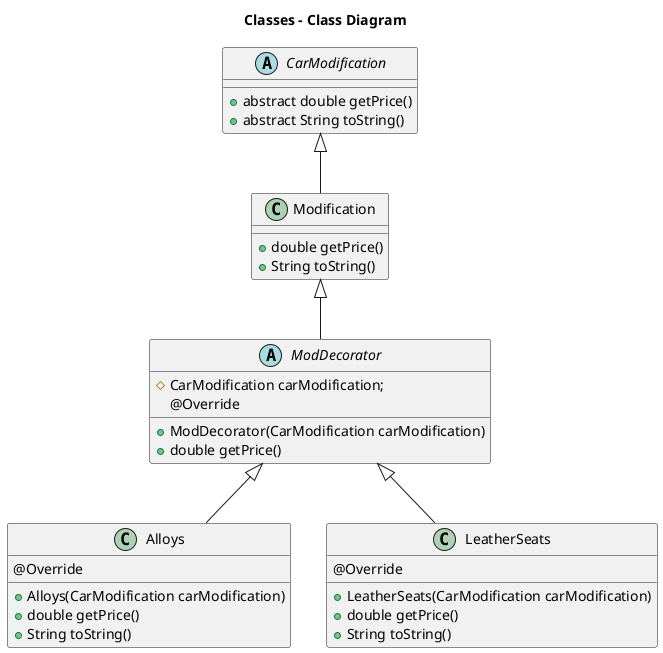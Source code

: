 @startuml

title Classes - Class Diagram


class Alloys extends ModDecorator{

    +Alloys(CarModification carModification)
    +double getPrice()
    @Override
    +String toString()
}

abstract class CarModification {

    +abstract double getPrice()
    +abstract String toString()
}

class LeatherSeats extends ModDecorator{

    +LeatherSeats(CarModification carModification)
    @Override
    +double getPrice()
    +String toString()
}

abstract class ModDecorator extends Modification{

    #CarModification carModification;
    +ModDecorator(CarModification carModification)
    @Override
    +double getPrice()
}

class Modification extends CarModification{

    +double getPrice()
    +String toString()
}

@enduml